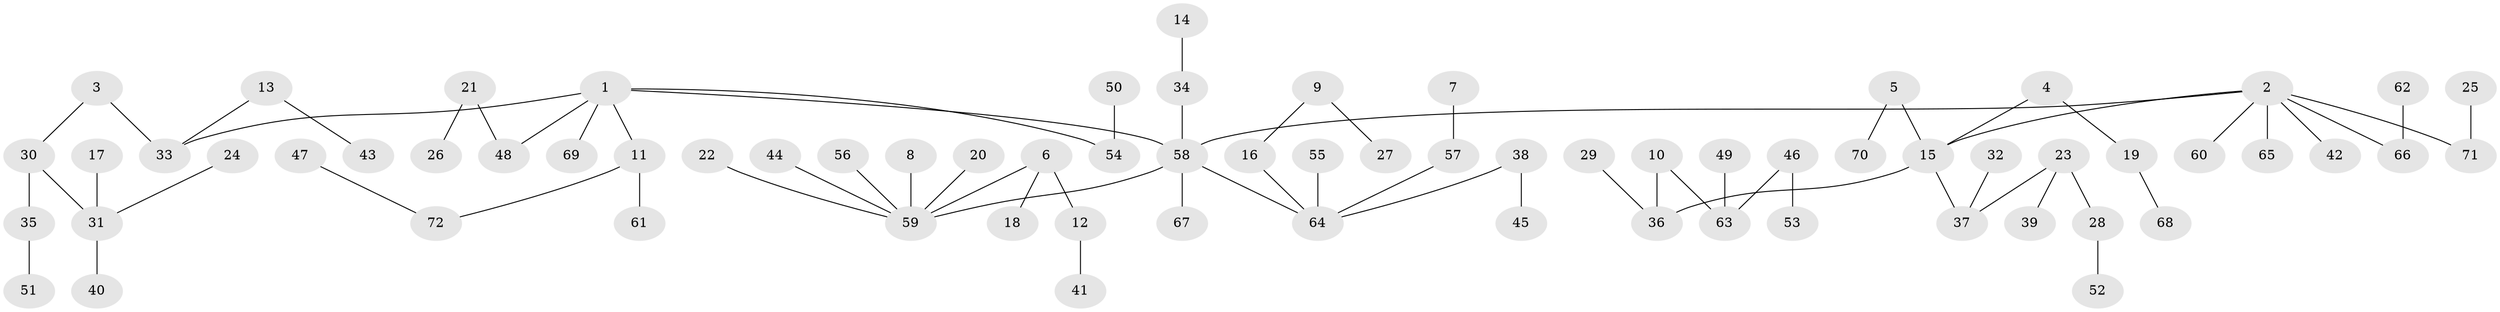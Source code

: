 // original degree distribution, {8: 0.013888888888888888, 6: 0.013888888888888888, 2: 0.2569444444444444, 3: 0.1111111111111111, 4: 0.0625, 5: 0.027777777777777776, 7: 0.006944444444444444, 1: 0.5069444444444444}
// Generated by graph-tools (version 1.1) at 2025/02/03/09/25 03:02:21]
// undirected, 72 vertices, 71 edges
graph export_dot {
graph [start="1"]
  node [color=gray90,style=filled];
  1;
  2;
  3;
  4;
  5;
  6;
  7;
  8;
  9;
  10;
  11;
  12;
  13;
  14;
  15;
  16;
  17;
  18;
  19;
  20;
  21;
  22;
  23;
  24;
  25;
  26;
  27;
  28;
  29;
  30;
  31;
  32;
  33;
  34;
  35;
  36;
  37;
  38;
  39;
  40;
  41;
  42;
  43;
  44;
  45;
  46;
  47;
  48;
  49;
  50;
  51;
  52;
  53;
  54;
  55;
  56;
  57;
  58;
  59;
  60;
  61;
  62;
  63;
  64;
  65;
  66;
  67;
  68;
  69;
  70;
  71;
  72;
  1 -- 11 [weight=1.0];
  1 -- 33 [weight=1.0];
  1 -- 48 [weight=1.0];
  1 -- 54 [weight=1.0];
  1 -- 58 [weight=1.0];
  1 -- 69 [weight=1.0];
  2 -- 15 [weight=1.0];
  2 -- 42 [weight=1.0];
  2 -- 58 [weight=1.0];
  2 -- 60 [weight=1.0];
  2 -- 65 [weight=1.0];
  2 -- 66 [weight=1.0];
  2 -- 71 [weight=1.0];
  3 -- 30 [weight=1.0];
  3 -- 33 [weight=1.0];
  4 -- 15 [weight=1.0];
  4 -- 19 [weight=1.0];
  5 -- 15 [weight=1.0];
  5 -- 70 [weight=1.0];
  6 -- 12 [weight=1.0];
  6 -- 18 [weight=1.0];
  6 -- 59 [weight=1.0];
  7 -- 57 [weight=1.0];
  8 -- 59 [weight=1.0];
  9 -- 16 [weight=1.0];
  9 -- 27 [weight=1.0];
  10 -- 36 [weight=1.0];
  10 -- 63 [weight=1.0];
  11 -- 61 [weight=1.0];
  11 -- 72 [weight=1.0];
  12 -- 41 [weight=1.0];
  13 -- 33 [weight=1.0];
  13 -- 43 [weight=1.0];
  14 -- 34 [weight=1.0];
  15 -- 36 [weight=1.0];
  15 -- 37 [weight=1.0];
  16 -- 64 [weight=1.0];
  17 -- 31 [weight=1.0];
  19 -- 68 [weight=1.0];
  20 -- 59 [weight=1.0];
  21 -- 26 [weight=1.0];
  21 -- 48 [weight=1.0];
  22 -- 59 [weight=1.0];
  23 -- 28 [weight=1.0];
  23 -- 37 [weight=1.0];
  23 -- 39 [weight=1.0];
  24 -- 31 [weight=1.0];
  25 -- 71 [weight=1.0];
  28 -- 52 [weight=1.0];
  29 -- 36 [weight=1.0];
  30 -- 31 [weight=1.0];
  30 -- 35 [weight=1.0];
  31 -- 40 [weight=1.0];
  32 -- 37 [weight=1.0];
  34 -- 58 [weight=1.0];
  35 -- 51 [weight=1.0];
  38 -- 45 [weight=1.0];
  38 -- 64 [weight=1.0];
  44 -- 59 [weight=1.0];
  46 -- 53 [weight=1.0];
  46 -- 63 [weight=1.0];
  47 -- 72 [weight=1.0];
  49 -- 63 [weight=1.0];
  50 -- 54 [weight=1.0];
  55 -- 64 [weight=1.0];
  56 -- 59 [weight=1.0];
  57 -- 64 [weight=1.0];
  58 -- 59 [weight=1.0];
  58 -- 64 [weight=1.0];
  58 -- 67 [weight=1.0];
  62 -- 66 [weight=1.0];
}
